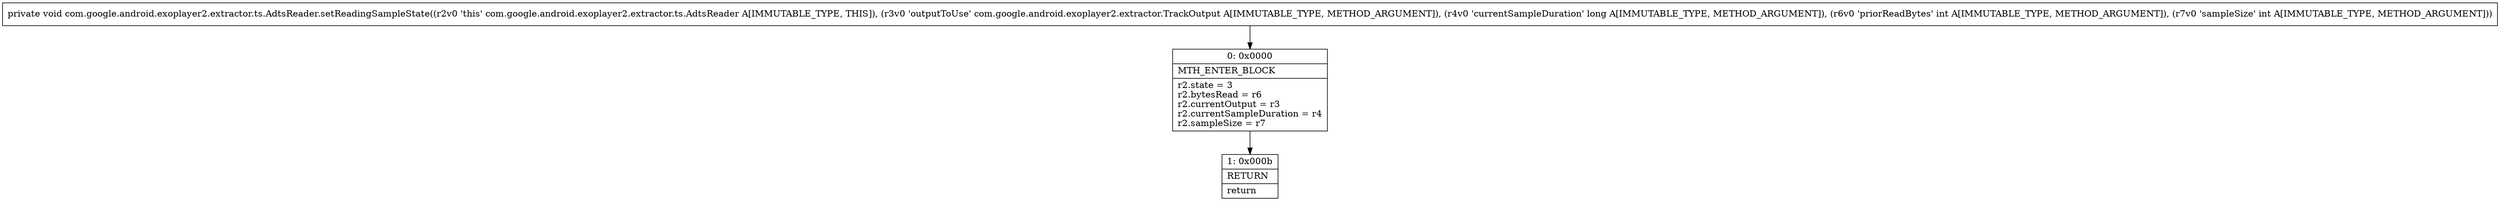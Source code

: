digraph "CFG forcom.google.android.exoplayer2.extractor.ts.AdtsReader.setReadingSampleState(Lcom\/google\/android\/exoplayer2\/extractor\/TrackOutput;JII)V" {
Node_0 [shape=record,label="{0\:\ 0x0000|MTH_ENTER_BLOCK\l|r2.state = 3\lr2.bytesRead = r6\lr2.currentOutput = r3\lr2.currentSampleDuration = r4\lr2.sampleSize = r7\l}"];
Node_1 [shape=record,label="{1\:\ 0x000b|RETURN\l|return\l}"];
MethodNode[shape=record,label="{private void com.google.android.exoplayer2.extractor.ts.AdtsReader.setReadingSampleState((r2v0 'this' com.google.android.exoplayer2.extractor.ts.AdtsReader A[IMMUTABLE_TYPE, THIS]), (r3v0 'outputToUse' com.google.android.exoplayer2.extractor.TrackOutput A[IMMUTABLE_TYPE, METHOD_ARGUMENT]), (r4v0 'currentSampleDuration' long A[IMMUTABLE_TYPE, METHOD_ARGUMENT]), (r6v0 'priorReadBytes' int A[IMMUTABLE_TYPE, METHOD_ARGUMENT]), (r7v0 'sampleSize' int A[IMMUTABLE_TYPE, METHOD_ARGUMENT])) }"];
MethodNode -> Node_0;
Node_0 -> Node_1;
}

